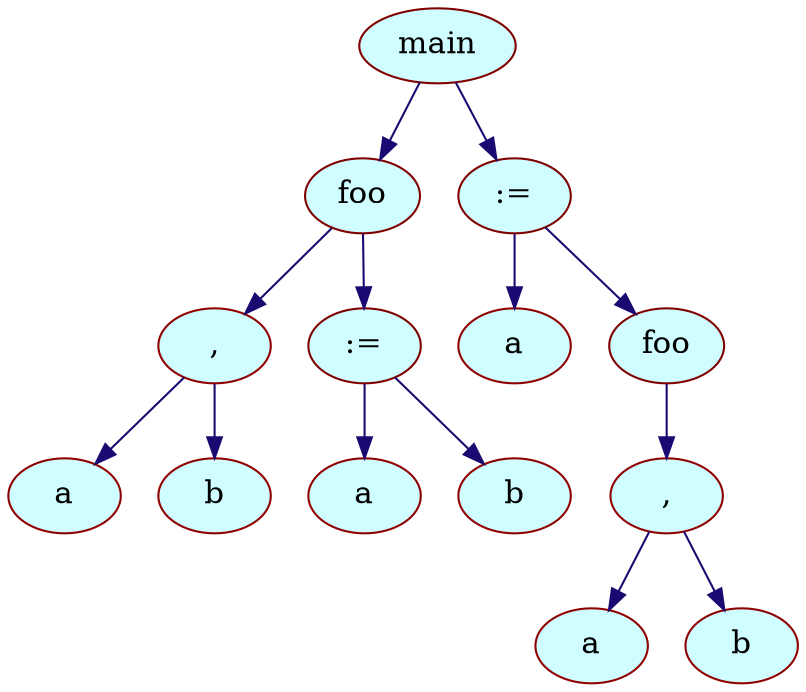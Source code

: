 digraph {
	node[shape = "cube", color = "#800000", fontsize = 15, style = "filled", fillcolor = "#88CEFA"];
	edge[color = "#190970", fontsize = 11];

		"main_0x561a11250d30"[shape = "ellipse", label = "main", color="#800000",                                style="filled", fillcolor = "#D0FDFF"];
		"main_0x561a11250d30"->"foo_0x561a11250cb0";

		"foo_0x561a11250cb0"[shape = "ellipse", label = "foo", color="#800000",                                style="filled", fillcolor = "#D0FDFF"];
		"foo_0x561a11250cb0"->",_0x561a11250b10";

		",_0x561a11250b10"[shape = "ellipse", label = ",", color="#900000",                                style="filled", fillcolor = "#D0FDFF"];
		",_0x561a11250b10"->"a_0x561a11250a90";

		"a_0x561a11250a90"[shape = "ellipse", label = "a", color="#900000", style="filled",                            fillcolor = "#D0FDFF"];
		",_0x561a11250b10"->"b_0x561a11250b50";

		"b_0x561a11250b50"[shape = "ellipse", label = "b", color="#900000", style="filled",                            fillcolor = "#D0FDFF"];
		"foo_0x561a11250cb0"->":=_0x561a11250c70";

		":=_0x561a11250c70"[shape = "ellipse", label = ":=", color="#800000",                                style="filled", fillcolor = "#D0FDFF"];
		":=_0x561a11250c70"->"a_0x561a11250c30";

		"a_0x561a11250c30"[shape = "ellipse", label = "a", color="#900000", style="filled",                            fillcolor = "#D0FDFF"];
		":=_0x561a11250c70"->"b_0x561a11250bf0";

		"b_0x561a11250bf0"[shape = "ellipse", label = "b", color="#900000", style="filled",                            fillcolor = "#D0FDFF"];
		"main_0x561a11250d30"->":=_0x561a11250f90";

		":=_0x561a11250f90"[shape = "ellipse", label = ":=", color="#800000",                                style="filled", fillcolor = "#D0FDFF"];
		":=_0x561a11250f90"->"a_0x561a11250f50";

		"a_0x561a11250f50"[shape = "ellipse", label = "a", color="#900000", style="filled",                            fillcolor = "#D0FDFF"];
		":=_0x561a11250f90"->"foo_0x561a11250f10";

		"foo_0x561a11250f10"[shape = "ellipse", label = "foo", color="#800000",                                style="filled", fillcolor = "#D0FDFF"];
		"foo_0x561a11250f10"->",_0x561a11250e50";

		",_0x561a11250e50"[shape = "ellipse", label = ",", color="#900000",                                style="filled", fillcolor = "#D0FDFF"];
		",_0x561a11250e50"->"a_0x561a11250dd0";

		"a_0x561a11250dd0"[shape = "ellipse", label = "a", color="#900000", style="filled",                            fillcolor = "#D0FDFF"];
		",_0x561a11250e50"->"b_0x561a11250e90";

		"b_0x561a11250e90"[shape = "ellipse", label = "b", color="#900000", style="filled",                            fillcolor = "#D0FDFF"];
}